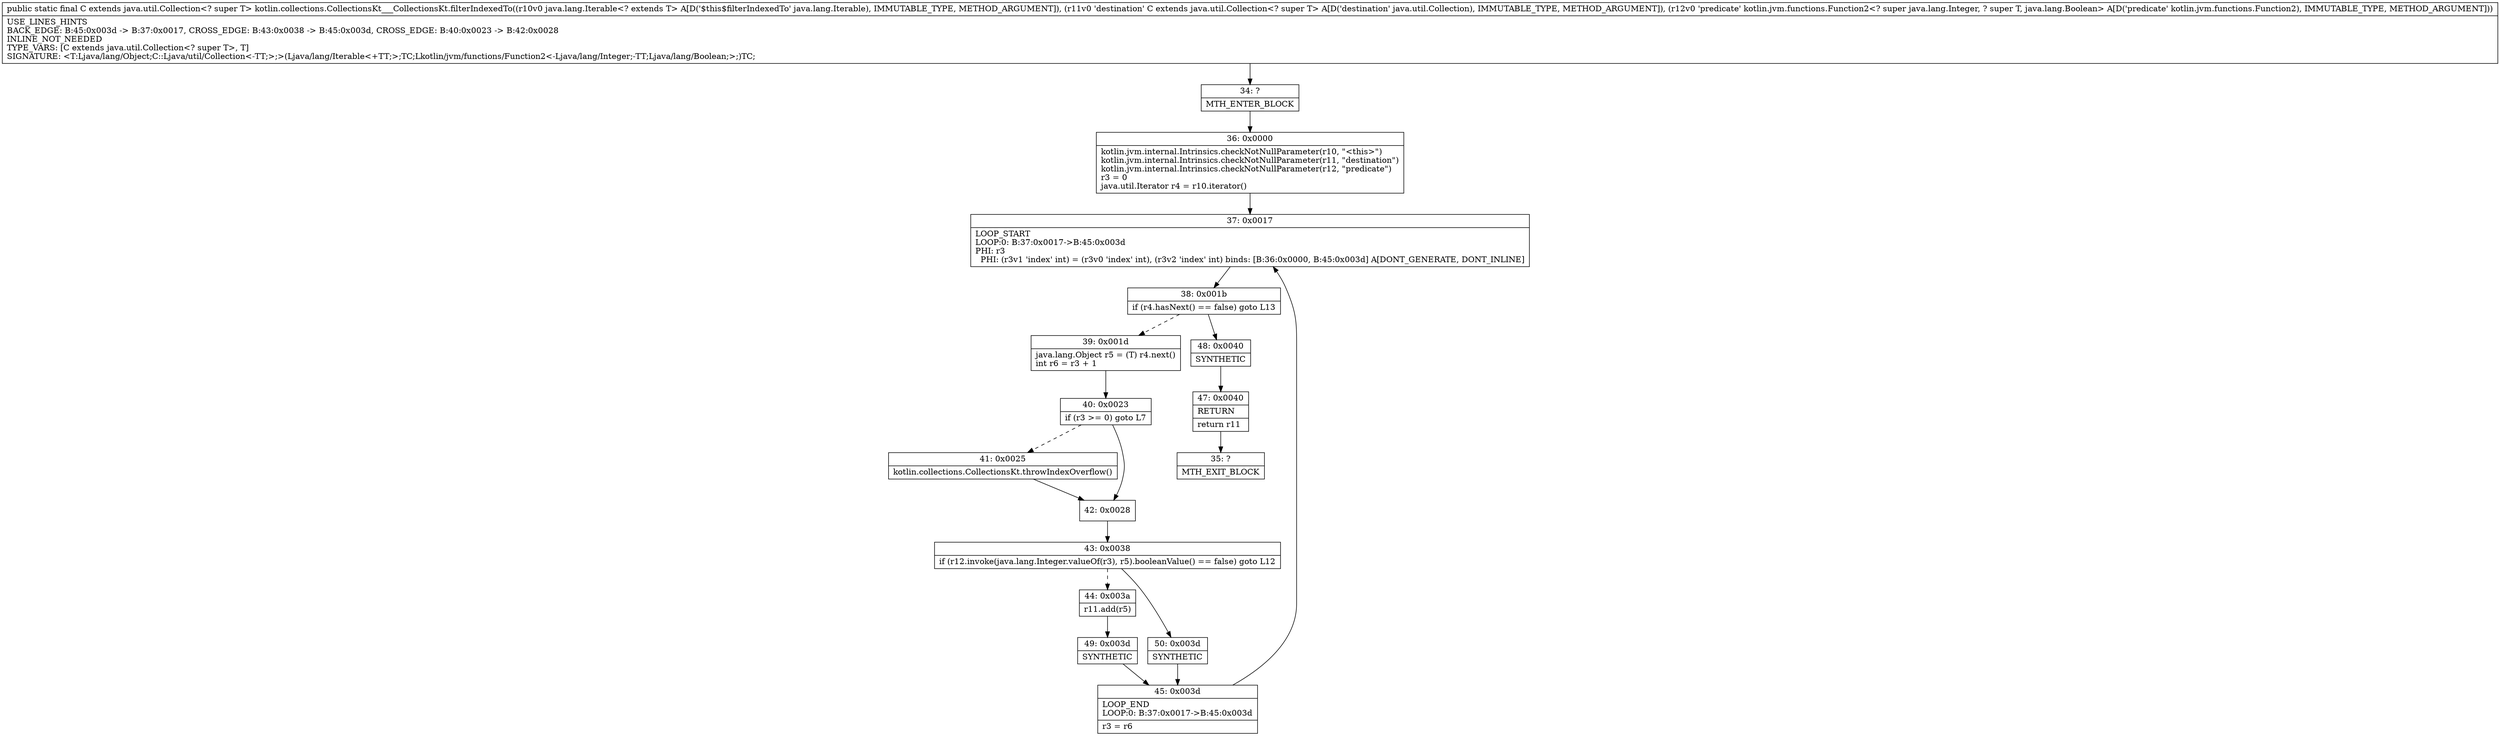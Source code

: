 digraph "CFG forkotlin.collections.CollectionsKt___CollectionsKt.filterIndexedTo(Ljava\/lang\/Iterable;Ljava\/util\/Collection;Lkotlin\/jvm\/functions\/Function2;)Ljava\/util\/Collection;" {
Node_34 [shape=record,label="{34\:\ ?|MTH_ENTER_BLOCK\l}"];
Node_36 [shape=record,label="{36\:\ 0x0000|kotlin.jvm.internal.Intrinsics.checkNotNullParameter(r10, \"\<this\>\")\lkotlin.jvm.internal.Intrinsics.checkNotNullParameter(r11, \"destination\")\lkotlin.jvm.internal.Intrinsics.checkNotNullParameter(r12, \"predicate\")\lr3 = 0\ljava.util.Iterator r4 = r10.iterator()\l}"];
Node_37 [shape=record,label="{37\:\ 0x0017|LOOP_START\lLOOP:0: B:37:0x0017\-\>B:45:0x003d\lPHI: r3 \l  PHI: (r3v1 'index' int) = (r3v0 'index' int), (r3v2 'index' int) binds: [B:36:0x0000, B:45:0x003d] A[DONT_GENERATE, DONT_INLINE]\l}"];
Node_38 [shape=record,label="{38\:\ 0x001b|if (r4.hasNext() == false) goto L13\l}"];
Node_39 [shape=record,label="{39\:\ 0x001d|java.lang.Object r5 = (T) r4.next()\lint r6 = r3 + 1\l}"];
Node_40 [shape=record,label="{40\:\ 0x0023|if (r3 \>= 0) goto L7\l}"];
Node_41 [shape=record,label="{41\:\ 0x0025|kotlin.collections.CollectionsKt.throwIndexOverflow()\l}"];
Node_42 [shape=record,label="{42\:\ 0x0028}"];
Node_43 [shape=record,label="{43\:\ 0x0038|if (r12.invoke(java.lang.Integer.valueOf(r3), r5).booleanValue() == false) goto L12\l}"];
Node_44 [shape=record,label="{44\:\ 0x003a|r11.add(r5)\l}"];
Node_49 [shape=record,label="{49\:\ 0x003d|SYNTHETIC\l}"];
Node_45 [shape=record,label="{45\:\ 0x003d|LOOP_END\lLOOP:0: B:37:0x0017\-\>B:45:0x003d\l|r3 = r6\l}"];
Node_50 [shape=record,label="{50\:\ 0x003d|SYNTHETIC\l}"];
Node_48 [shape=record,label="{48\:\ 0x0040|SYNTHETIC\l}"];
Node_47 [shape=record,label="{47\:\ 0x0040|RETURN\l|return r11\l}"];
Node_35 [shape=record,label="{35\:\ ?|MTH_EXIT_BLOCK\l}"];
MethodNode[shape=record,label="{public static final C extends java.util.Collection\<? super T\> kotlin.collections.CollectionsKt___CollectionsKt.filterIndexedTo((r10v0 java.lang.Iterable\<? extends T\> A[D('$this$filterIndexedTo' java.lang.Iterable), IMMUTABLE_TYPE, METHOD_ARGUMENT]), (r11v0 'destination' C extends java.util.Collection\<? super T\> A[D('destination' java.util.Collection), IMMUTABLE_TYPE, METHOD_ARGUMENT]), (r12v0 'predicate' kotlin.jvm.functions.Function2\<? super java.lang.Integer, ? super T, java.lang.Boolean\> A[D('predicate' kotlin.jvm.functions.Function2), IMMUTABLE_TYPE, METHOD_ARGUMENT]))  | USE_LINES_HINTS\lBACK_EDGE: B:45:0x003d \-\> B:37:0x0017, CROSS_EDGE: B:43:0x0038 \-\> B:45:0x003d, CROSS_EDGE: B:40:0x0023 \-\> B:42:0x0028\lINLINE_NOT_NEEDED\lTYPE_VARS: [C extends java.util.Collection\<? super T\>, T]\lSIGNATURE: \<T:Ljava\/lang\/Object;C::Ljava\/util\/Collection\<\-TT;\>;\>(Ljava\/lang\/Iterable\<+TT;\>;TC;Lkotlin\/jvm\/functions\/Function2\<\-Ljava\/lang\/Integer;\-TT;Ljava\/lang\/Boolean;\>;)TC;\l}"];
MethodNode -> Node_34;Node_34 -> Node_36;
Node_36 -> Node_37;
Node_37 -> Node_38;
Node_38 -> Node_39[style=dashed];
Node_38 -> Node_48;
Node_39 -> Node_40;
Node_40 -> Node_41[style=dashed];
Node_40 -> Node_42;
Node_41 -> Node_42;
Node_42 -> Node_43;
Node_43 -> Node_44[style=dashed];
Node_43 -> Node_50;
Node_44 -> Node_49;
Node_49 -> Node_45;
Node_45 -> Node_37;
Node_50 -> Node_45;
Node_48 -> Node_47;
Node_47 -> Node_35;
}

